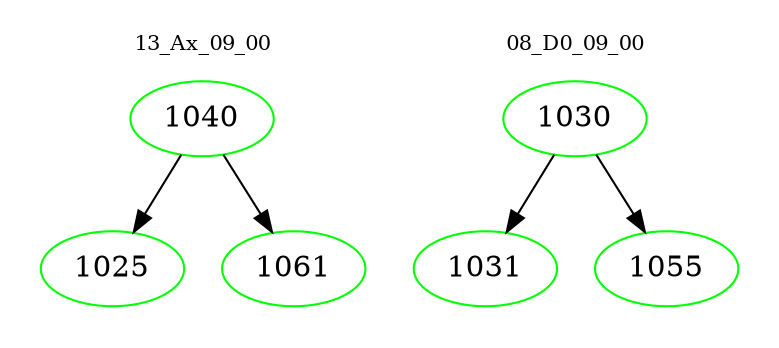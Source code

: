 digraph{
subgraph cluster_0 {
color = white
label = "13_Ax_09_00";
fontsize=10;
T0_1040 [label="1040", color="green"]
T0_1040 -> T0_1025 [color="black"]
T0_1025 [label="1025", color="green"]
T0_1040 -> T0_1061 [color="black"]
T0_1061 [label="1061", color="green"]
}
subgraph cluster_1 {
color = white
label = "08_D0_09_00";
fontsize=10;
T1_1030 [label="1030", color="green"]
T1_1030 -> T1_1031 [color="black"]
T1_1031 [label="1031", color="green"]
T1_1030 -> T1_1055 [color="black"]
T1_1055 [label="1055", color="green"]
}
}
